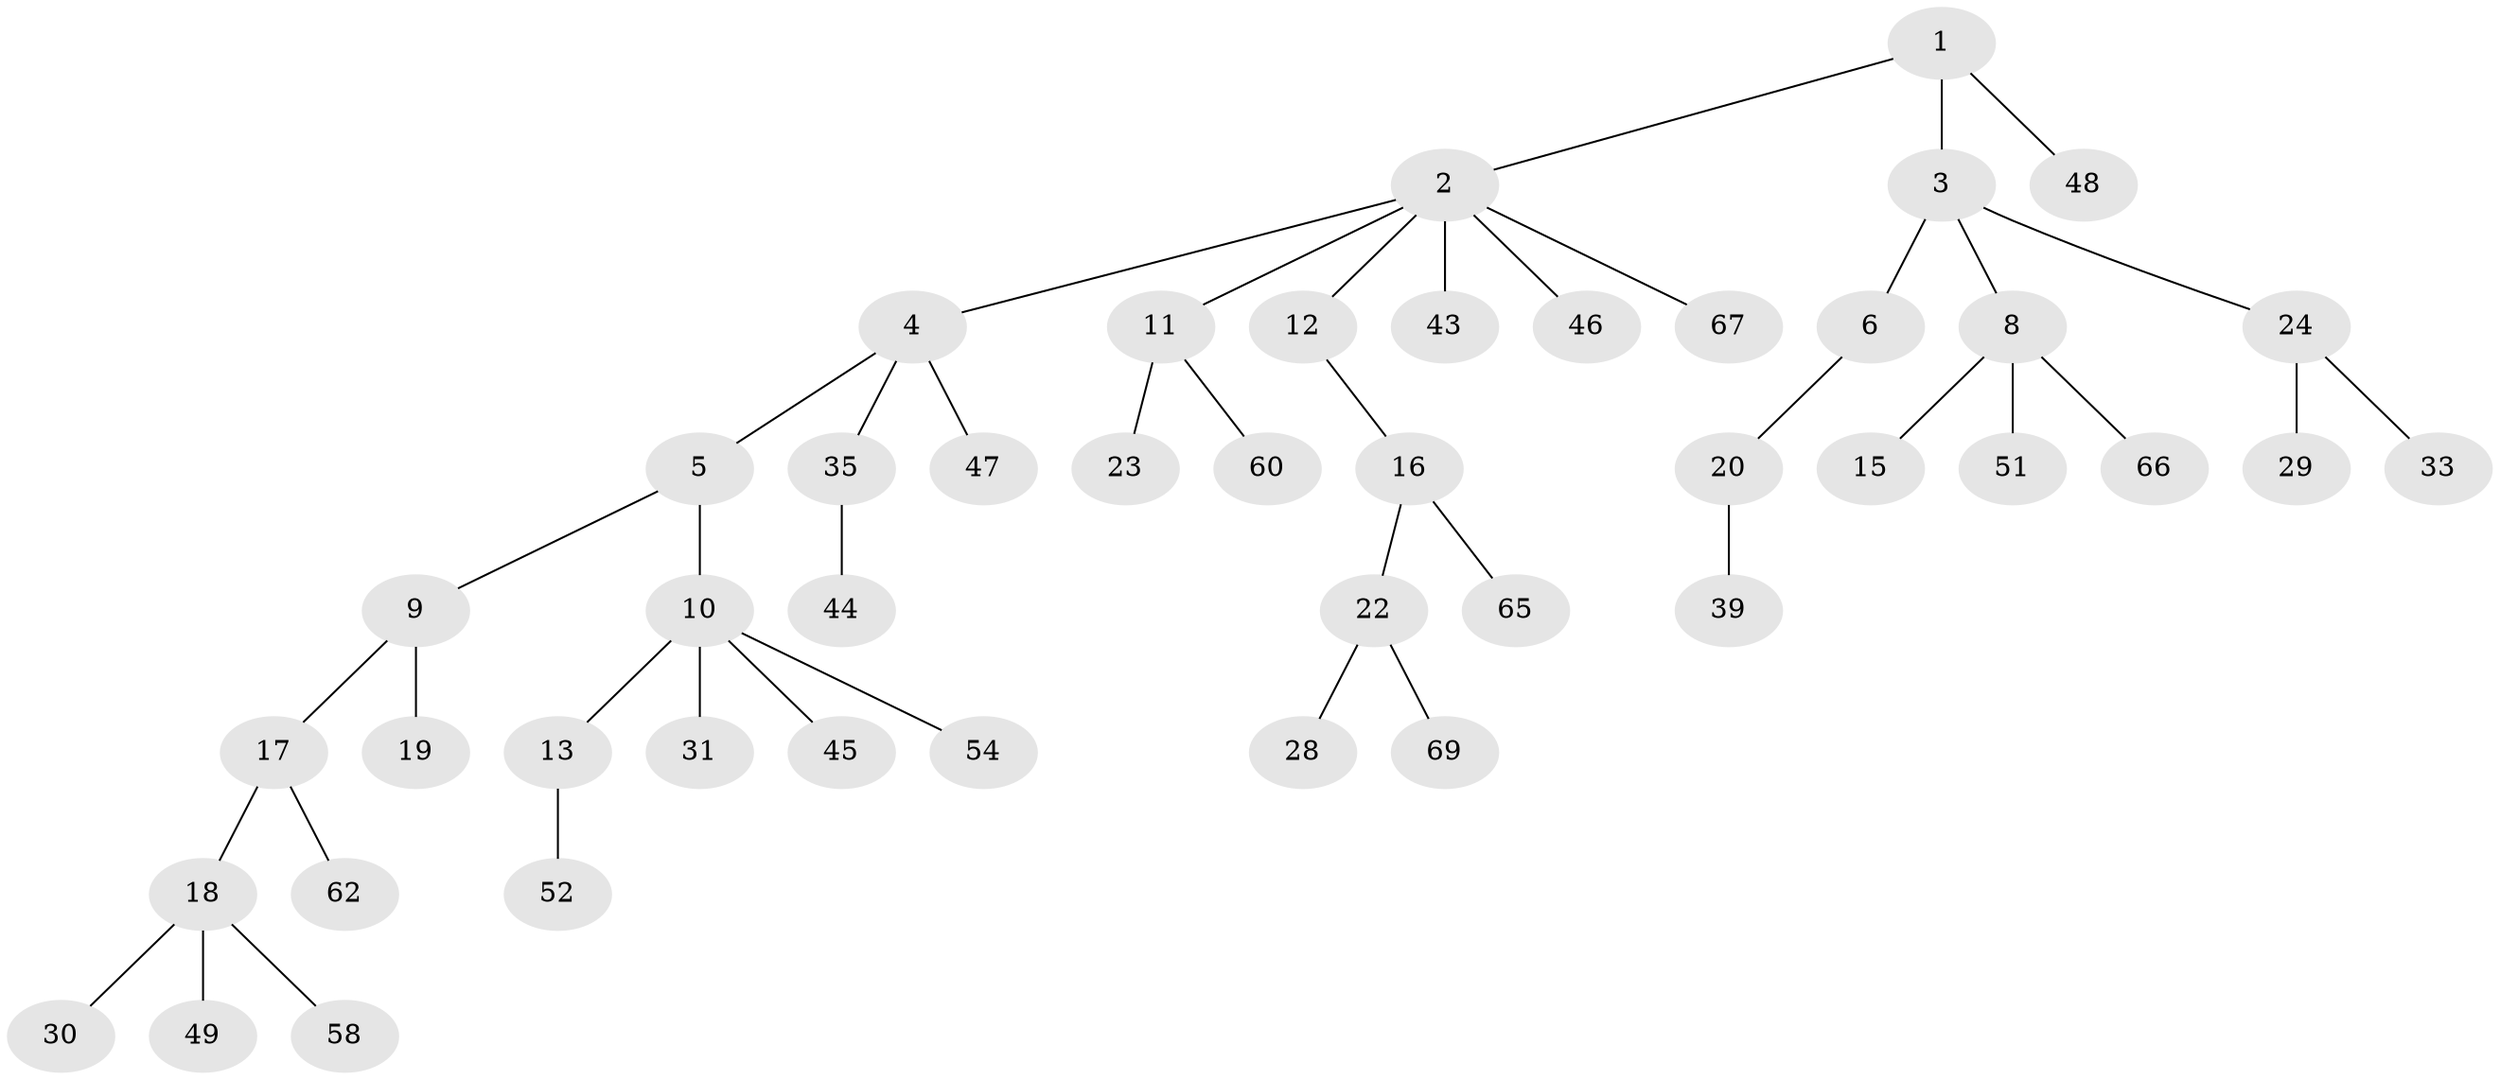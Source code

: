 // original degree distribution, {4: 0.11594202898550725, 6: 0.014492753623188406, 5: 0.014492753623188406, 3: 0.13043478260869565, 2: 0.2318840579710145, 1: 0.4927536231884058}
// Generated by graph-tools (version 1.1) at 2025/42/03/06/25 10:42:03]
// undirected, 45 vertices, 44 edges
graph export_dot {
graph [start="1"]
  node [color=gray90,style=filled];
  1 [super="+42"];
  2 [super="+7"];
  3 [super="+27"];
  4 [super="+34"];
  5 [super="+32"];
  6 [super="+59"];
  8 [super="+21"];
  9 [super="+37"];
  10 [super="+14"];
  11 [super="+38"];
  12;
  13;
  15 [super="+50"];
  16 [super="+41"];
  17 [super="+53"];
  18 [super="+25"];
  19;
  20 [super="+36"];
  22 [super="+57"];
  23;
  24 [super="+26"];
  28;
  29;
  30;
  31;
  33 [super="+40"];
  35 [super="+63"];
  39;
  43 [super="+56"];
  44;
  45 [super="+55"];
  46;
  47 [super="+64"];
  48;
  49;
  51;
  52 [super="+61"];
  54;
  58 [super="+68"];
  60;
  62;
  65;
  66;
  67;
  69;
  1 -- 2;
  1 -- 3;
  1 -- 48;
  2 -- 4;
  2 -- 11;
  2 -- 46;
  2 -- 67;
  2 -- 43;
  2 -- 12;
  3 -- 6;
  3 -- 8;
  3 -- 24;
  4 -- 5;
  4 -- 35;
  4 -- 47;
  5 -- 9;
  5 -- 10;
  6 -- 20;
  8 -- 15;
  8 -- 66;
  8 -- 51;
  9 -- 17;
  9 -- 19;
  10 -- 13;
  10 -- 31;
  10 -- 45;
  10 -- 54;
  11 -- 23;
  11 -- 60;
  12 -- 16;
  13 -- 52;
  16 -- 22;
  16 -- 65;
  17 -- 18;
  17 -- 62;
  18 -- 30;
  18 -- 49;
  18 -- 58;
  20 -- 39;
  22 -- 28;
  22 -- 69;
  24 -- 29;
  24 -- 33;
  35 -- 44;
}
